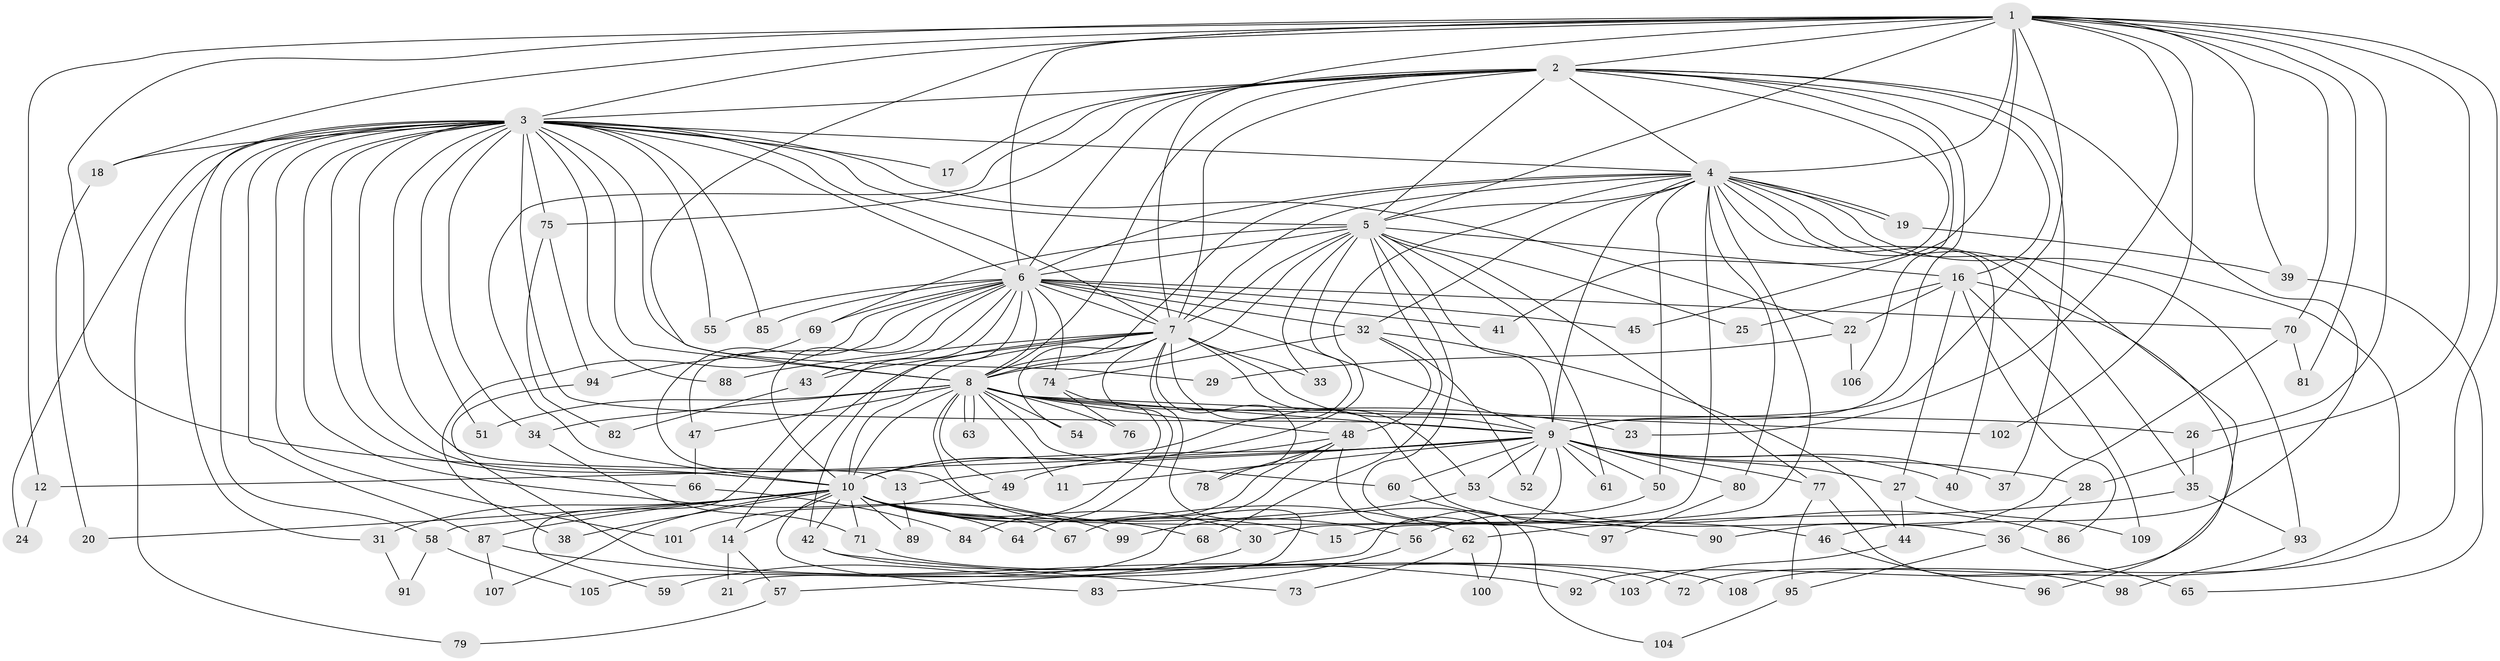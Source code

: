 // coarse degree distribution, {29: 0.023255813953488372, 2: 0.5116279069767442, 1: 0.20930232558139536, 18: 0.023255813953488372, 15: 0.023255813953488372, 3: 0.11627906976744186, 4: 0.046511627906976744, 10: 0.023255813953488372, 12: 0.023255813953488372}
// Generated by graph-tools (version 1.1) at 2025/49/03/04/25 21:49:00]
// undirected, 109 vertices, 243 edges
graph export_dot {
graph [start="1"]
  node [color=gray90,style=filled];
  1;
  2;
  3;
  4;
  5;
  6;
  7;
  8;
  9;
  10;
  11;
  12;
  13;
  14;
  15;
  16;
  17;
  18;
  19;
  20;
  21;
  22;
  23;
  24;
  25;
  26;
  27;
  28;
  29;
  30;
  31;
  32;
  33;
  34;
  35;
  36;
  37;
  38;
  39;
  40;
  41;
  42;
  43;
  44;
  45;
  46;
  47;
  48;
  49;
  50;
  51;
  52;
  53;
  54;
  55;
  56;
  57;
  58;
  59;
  60;
  61;
  62;
  63;
  64;
  65;
  66;
  67;
  68;
  69;
  70;
  71;
  72;
  73;
  74;
  75;
  76;
  77;
  78;
  79;
  80;
  81;
  82;
  83;
  84;
  85;
  86;
  87;
  88;
  89;
  90;
  91;
  92;
  93;
  94;
  95;
  96;
  97;
  98;
  99;
  100;
  101;
  102;
  103;
  104;
  105;
  106;
  107;
  108;
  109;
  1 -- 2;
  1 -- 3;
  1 -- 4;
  1 -- 5;
  1 -- 6;
  1 -- 7;
  1 -- 8;
  1 -- 9;
  1 -- 10;
  1 -- 12;
  1 -- 18;
  1 -- 23;
  1 -- 26;
  1 -- 28;
  1 -- 39;
  1 -- 45;
  1 -- 70;
  1 -- 81;
  1 -- 102;
  1 -- 108;
  2 -- 3;
  2 -- 4;
  2 -- 5;
  2 -- 6;
  2 -- 7;
  2 -- 8;
  2 -- 9;
  2 -- 10;
  2 -- 16;
  2 -- 17;
  2 -- 37;
  2 -- 41;
  2 -- 46;
  2 -- 75;
  2 -- 106;
  3 -- 4;
  3 -- 5;
  3 -- 6;
  3 -- 7;
  3 -- 8;
  3 -- 9;
  3 -- 10;
  3 -- 13;
  3 -- 17;
  3 -- 18;
  3 -- 22;
  3 -- 24;
  3 -- 29;
  3 -- 31;
  3 -- 34;
  3 -- 51;
  3 -- 55;
  3 -- 58;
  3 -- 66;
  3 -- 75;
  3 -- 79;
  3 -- 85;
  3 -- 87;
  3 -- 88;
  3 -- 99;
  3 -- 101;
  4 -- 5;
  4 -- 6;
  4 -- 7;
  4 -- 8;
  4 -- 9;
  4 -- 10;
  4 -- 15;
  4 -- 19;
  4 -- 19;
  4 -- 30;
  4 -- 32;
  4 -- 35;
  4 -- 40;
  4 -- 50;
  4 -- 72;
  4 -- 80;
  4 -- 92;
  4 -- 93;
  5 -- 6;
  5 -- 7;
  5 -- 8;
  5 -- 9;
  5 -- 10;
  5 -- 16;
  5 -- 25;
  5 -- 33;
  5 -- 61;
  5 -- 68;
  5 -- 69;
  5 -- 77;
  5 -- 97;
  6 -- 7;
  6 -- 8;
  6 -- 9;
  6 -- 10;
  6 -- 32;
  6 -- 38;
  6 -- 41;
  6 -- 42;
  6 -- 43;
  6 -- 45;
  6 -- 47;
  6 -- 55;
  6 -- 56;
  6 -- 59;
  6 -- 69;
  6 -- 70;
  6 -- 74;
  6 -- 85;
  7 -- 8;
  7 -- 9;
  7 -- 10;
  7 -- 14;
  7 -- 33;
  7 -- 36;
  7 -- 43;
  7 -- 53;
  7 -- 54;
  7 -- 64;
  7 -- 78;
  7 -- 88;
  7 -- 100;
  8 -- 9;
  8 -- 10;
  8 -- 11;
  8 -- 21;
  8 -- 23;
  8 -- 26;
  8 -- 34;
  8 -- 47;
  8 -- 48;
  8 -- 49;
  8 -- 51;
  8 -- 54;
  8 -- 60;
  8 -- 63;
  8 -- 63;
  8 -- 76;
  8 -- 102;
  9 -- 10;
  9 -- 11;
  9 -- 12;
  9 -- 13;
  9 -- 27;
  9 -- 28;
  9 -- 37;
  9 -- 40;
  9 -- 50;
  9 -- 52;
  9 -- 53;
  9 -- 57;
  9 -- 60;
  9 -- 61;
  9 -- 77;
  9 -- 80;
  10 -- 14;
  10 -- 15;
  10 -- 20;
  10 -- 30;
  10 -- 31;
  10 -- 38;
  10 -- 42;
  10 -- 46;
  10 -- 58;
  10 -- 62;
  10 -- 64;
  10 -- 67;
  10 -- 68;
  10 -- 71;
  10 -- 83;
  10 -- 87;
  10 -- 89;
  10 -- 107;
  12 -- 24;
  13 -- 89;
  14 -- 21;
  14 -- 57;
  16 -- 22;
  16 -- 25;
  16 -- 27;
  16 -- 86;
  16 -- 96;
  16 -- 109;
  18 -- 20;
  19 -- 39;
  22 -- 29;
  22 -- 106;
  26 -- 35;
  27 -- 44;
  27 -- 109;
  28 -- 36;
  30 -- 59;
  31 -- 91;
  32 -- 44;
  32 -- 48;
  32 -- 52;
  32 -- 74;
  34 -- 71;
  35 -- 62;
  35 -- 93;
  36 -- 65;
  36 -- 95;
  39 -- 65;
  42 -- 72;
  42 -- 73;
  43 -- 82;
  44 -- 103;
  46 -- 96;
  47 -- 66;
  48 -- 49;
  48 -- 67;
  48 -- 78;
  48 -- 104;
  48 -- 105;
  49 -- 101;
  50 -- 56;
  53 -- 86;
  53 -- 99;
  56 -- 83;
  57 -- 79;
  58 -- 91;
  58 -- 105;
  60 -- 90;
  62 -- 73;
  62 -- 100;
  66 -- 84;
  69 -- 94;
  70 -- 81;
  70 -- 90;
  71 -- 108;
  74 -- 76;
  74 -- 84;
  75 -- 82;
  75 -- 94;
  77 -- 95;
  77 -- 98;
  80 -- 97;
  87 -- 92;
  87 -- 107;
  93 -- 98;
  94 -- 103;
  95 -- 104;
}
